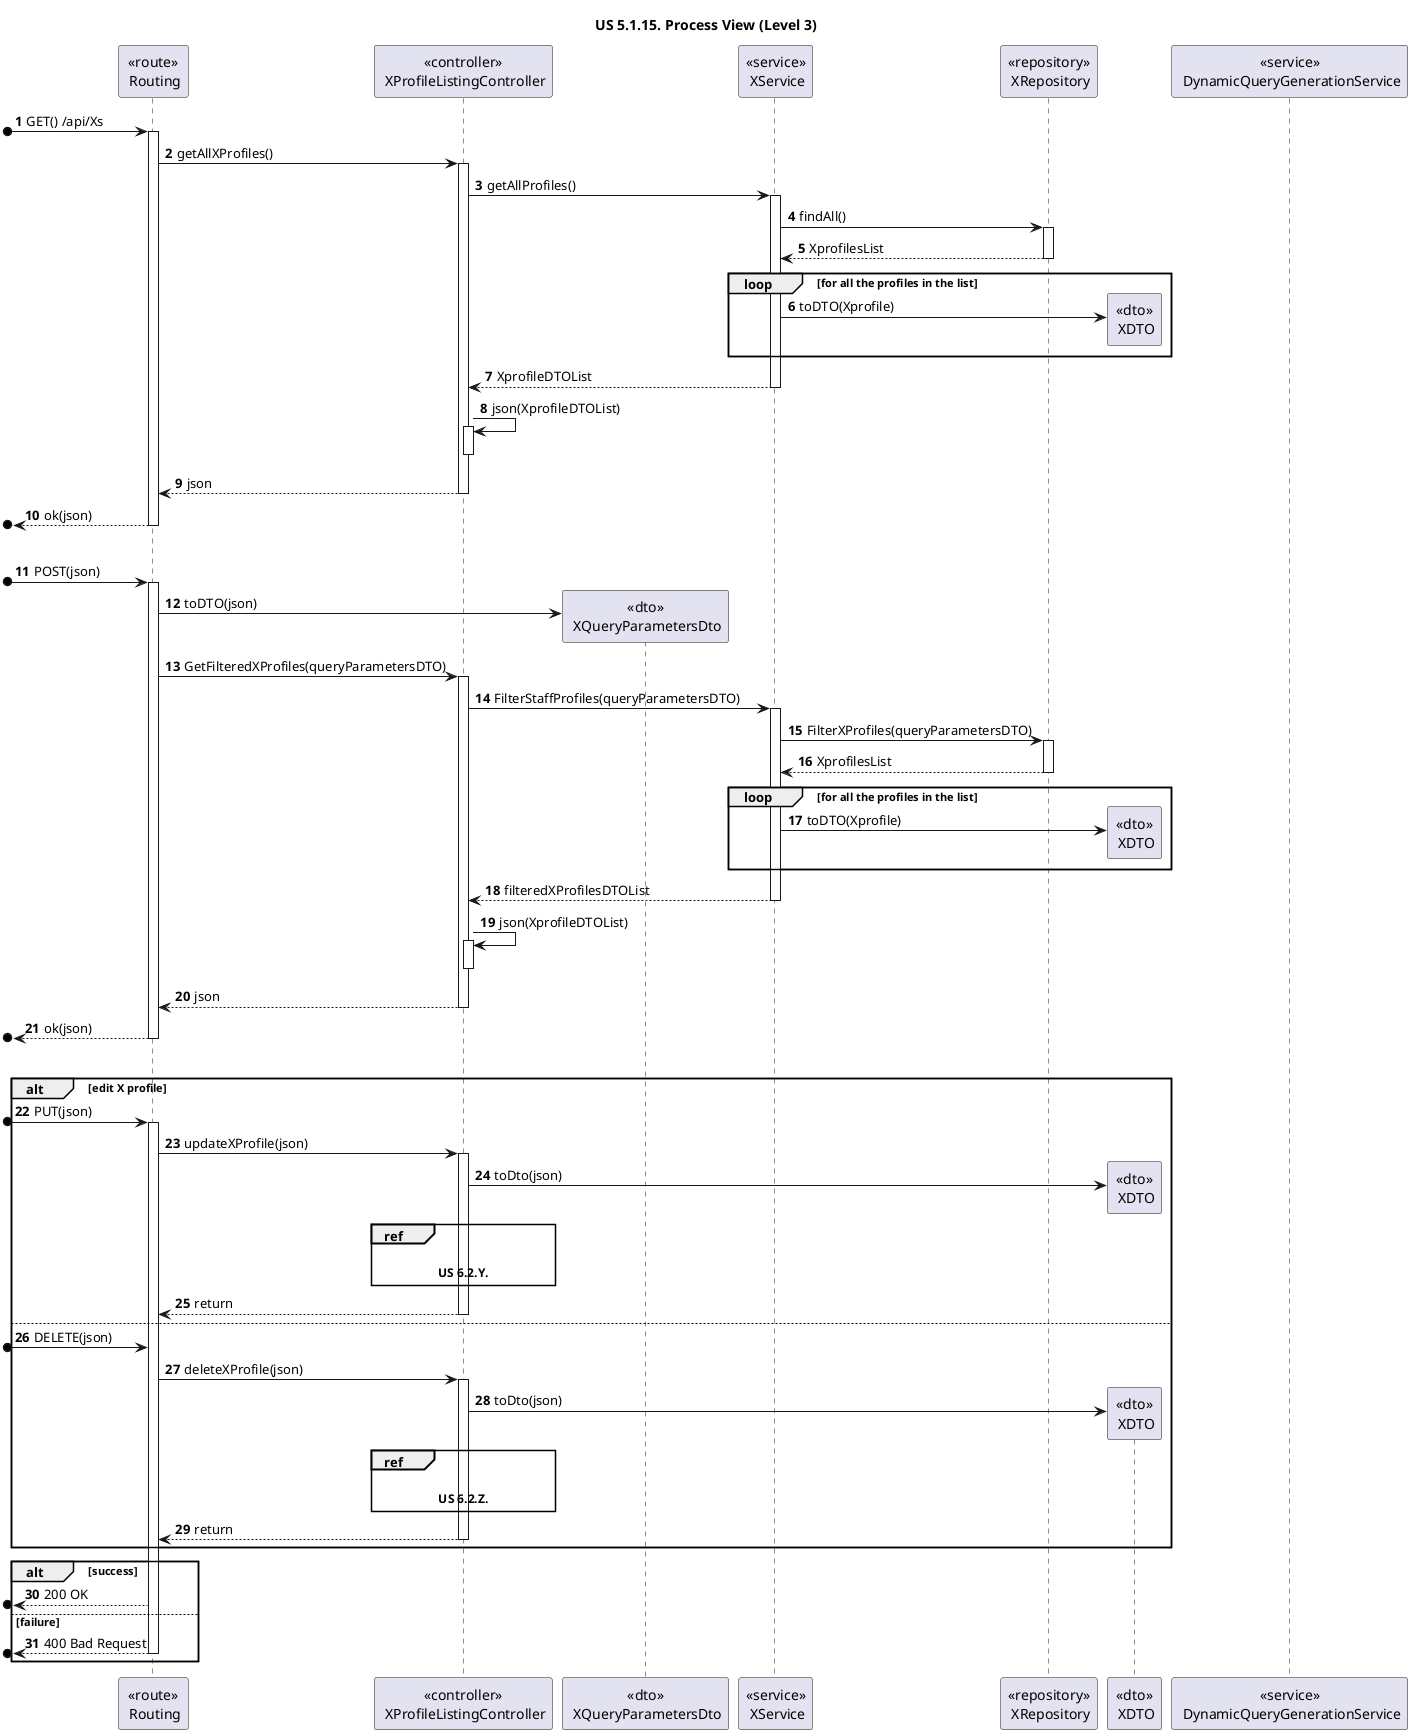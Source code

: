 @startuml
'https://plantuml.com/sequence-diagram

title "US 5.1.15. Process View (Level 3)"

autonumber

participant "<<route>>\n Routing" as ROUTE
participant "<<controller>>\n XProfileListingController" as CONTROL

participant "<<dto>>\n XQueryParametersDto" as QueryDTO

participant "<<service>>\n XService" as XServ
participant "<<repository>>\n XRepository" as XRepo
participant "<<dto>>\n XDTO" as XDTO

participant "<<service>>\n DynamicQueryGenerationService" as QUERYServ

[o-> ROUTE : GET() /api/Xs
activate ROUTE

ROUTE -> CONTROL : getAllXProfiles()
activate CONTROL

CONTROL -> XServ : getAllProfiles()
activate XServ

XServ -> XRepo : findAll()
activate XRepo

XRepo --> XServ : XprofilesList
deactivate XRepo

    loop for all the profiles in the list
        XServ -> XDTO ** : toDTO(Xprofile)

    end loop

XServ --> CONTROL : XprofileDTOList
deactivate XServ

CONTROL -> CONTROL : json(XprofileDTOList)
activate CONTROL
deactivate CONTROL

CONTROL --> ROUTE : json
deactivate CONTROL

[o<-- ROUTE : ok(json)
deactivate ROUTE

|||

[o-> ROUTE : POST(json)
activate ROUTE
ROUTE -> QueryDTO ** : toDTO(json)

ROUTE -> CONTROL : GetFilteredXProfiles(queryParametersDTO)
activate CONTROL

CONTROL -> XServ : FilterStaffProfiles(queryParametersDTO)
activate XServ


XServ -> XRepo : FilterXProfiles(queryParametersDTO)
activate XRepo

XRepo --> XServ : XprofilesList
deactivate XRepo

    loop for all the profiles in the list
        XServ -> XDTO ** : toDTO(Xprofile)

    end loop

XServ --> CONTROL : filteredXProfilesDTOList
deactivate XServ

CONTROL -> CONTROL : json(XprofileDTOList)
activate CONTROL
deactivate CONTROL

CONTROL --> ROUTE : json
deactivate CONTROL

[o<-- ROUTE : ok(json)
deactivate ROUTE

|||

alt edit X profile

    [o-> ROUTE : PUT(json)
    activate ROUTE

    ROUTE -> CONTROL : updateXProfile(json)
    activate CONTROL

    CONTROL -> XDTO ** : toDto(json)

    ref over CONTROL

    **US 6.2.Y.**
    end ref

    CONTROL --> ROUTE : return
    deactivate CONTROL

else

    [o-> ROUTE : DELETE(json)

    ROUTE -> CONTROL : deleteXProfile(json)
    activate CONTROL

    CONTROL -> XDTO ** : toDto(json)

    ref over CONTROL

    **US 6.2.Z.**
    end ref

    CONTROL --> ROUTE : return
    deactivate CONTROL

end alt


alt success
[o<-- ROUTE : 200 OK

else failure

[o<-- ROUTE : 400 Bad Request
deactivate ROUTE
end alt


@enduml